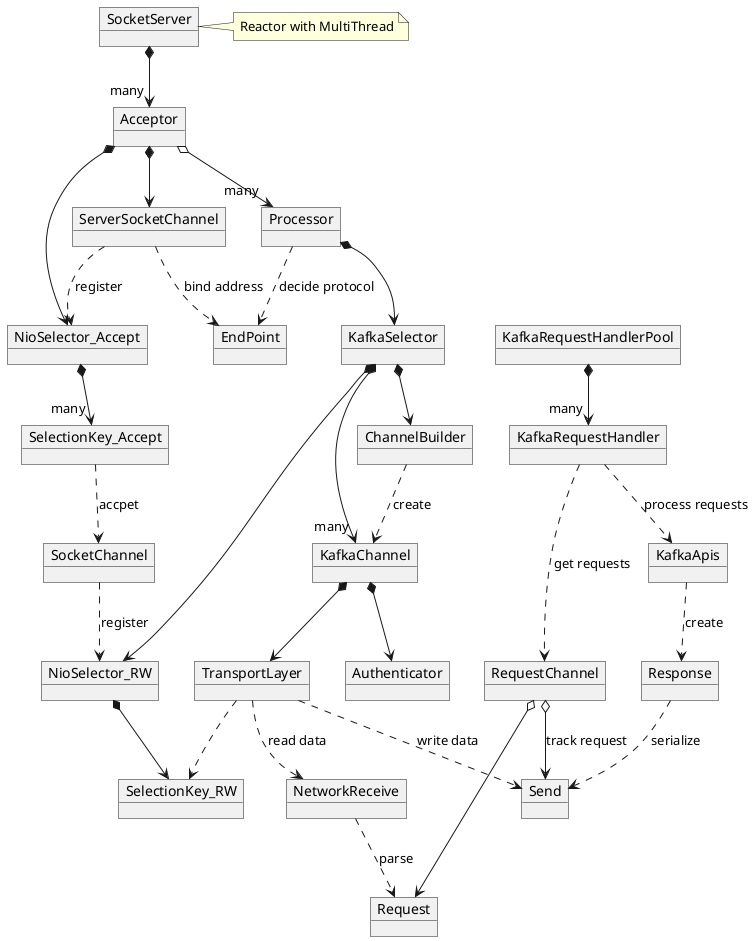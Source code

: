 @startuml
object SocketServer
object EndPoint
object Acceptor
object Processor
object RequestChannel
object Request
object Response
object NioSelector_Accept
object NioSelector_RW
object SelectionKey_Accept
object SelectionKey_RW
object ServerSocketChannel
object SocketChannel
object KafkaSelector
object ChannelBuilder
object KafkaChannel
object NetworkReceive
object Send
object TransportLayer
object Authenticator
object KafkaRequestHandlerPool
object KafkaRequestHandler
object KafkaApis

SocketServer *--> "many" Acceptor
note right of SocketServer: Reactor with MultiThread

Acceptor o--> "many" Processor
Acceptor *--> NioSelector_Accept 
Acceptor *--> ServerSocketChannel

ServerSocketChannel ..> EndPoint: bind address
ServerSocketChannel ..> NioSelector_Accept: register

NioSelector_Accept *--> "many" SelectionKey_Accept
SelectionKey_Accept ..> SocketChannel: accpet

Processor *--> KafkaSelector 
Processor ..> EndPoint: decide protocol

KafkaSelector *--> ChannelBuilder
KafkaSelector *--> NioSelector_RW
KafkaSelector *--> "many" KafkaChannel

ChannelBuilder ..> KafkaChannel: create

SocketChannel ..> NioSelector_RW: register
NioSelector_RW *--> SelectionKey_RW

KafkaChannel *--> TransportLayer 
KafkaChannel *--> Authenticator

TransportLayer ..> SelectionKey_RW
TransportLayer ..> NetworkReceive: read data
NetworkReceive ..> Request: parse
TransportLayer ..> Send: write data

KafkaRequestHandlerPool *--> "many" KafkaRequestHandler
KafkaRequestHandler ..> RequestChannel: get requests
KafkaRequestHandler ..> KafkaApis: process requests

KafkaApis ..> Response: create
Response ..> Send: serialize
RequestChannel o--> Request
RequestChannel o--> Send: track request

@enduml
